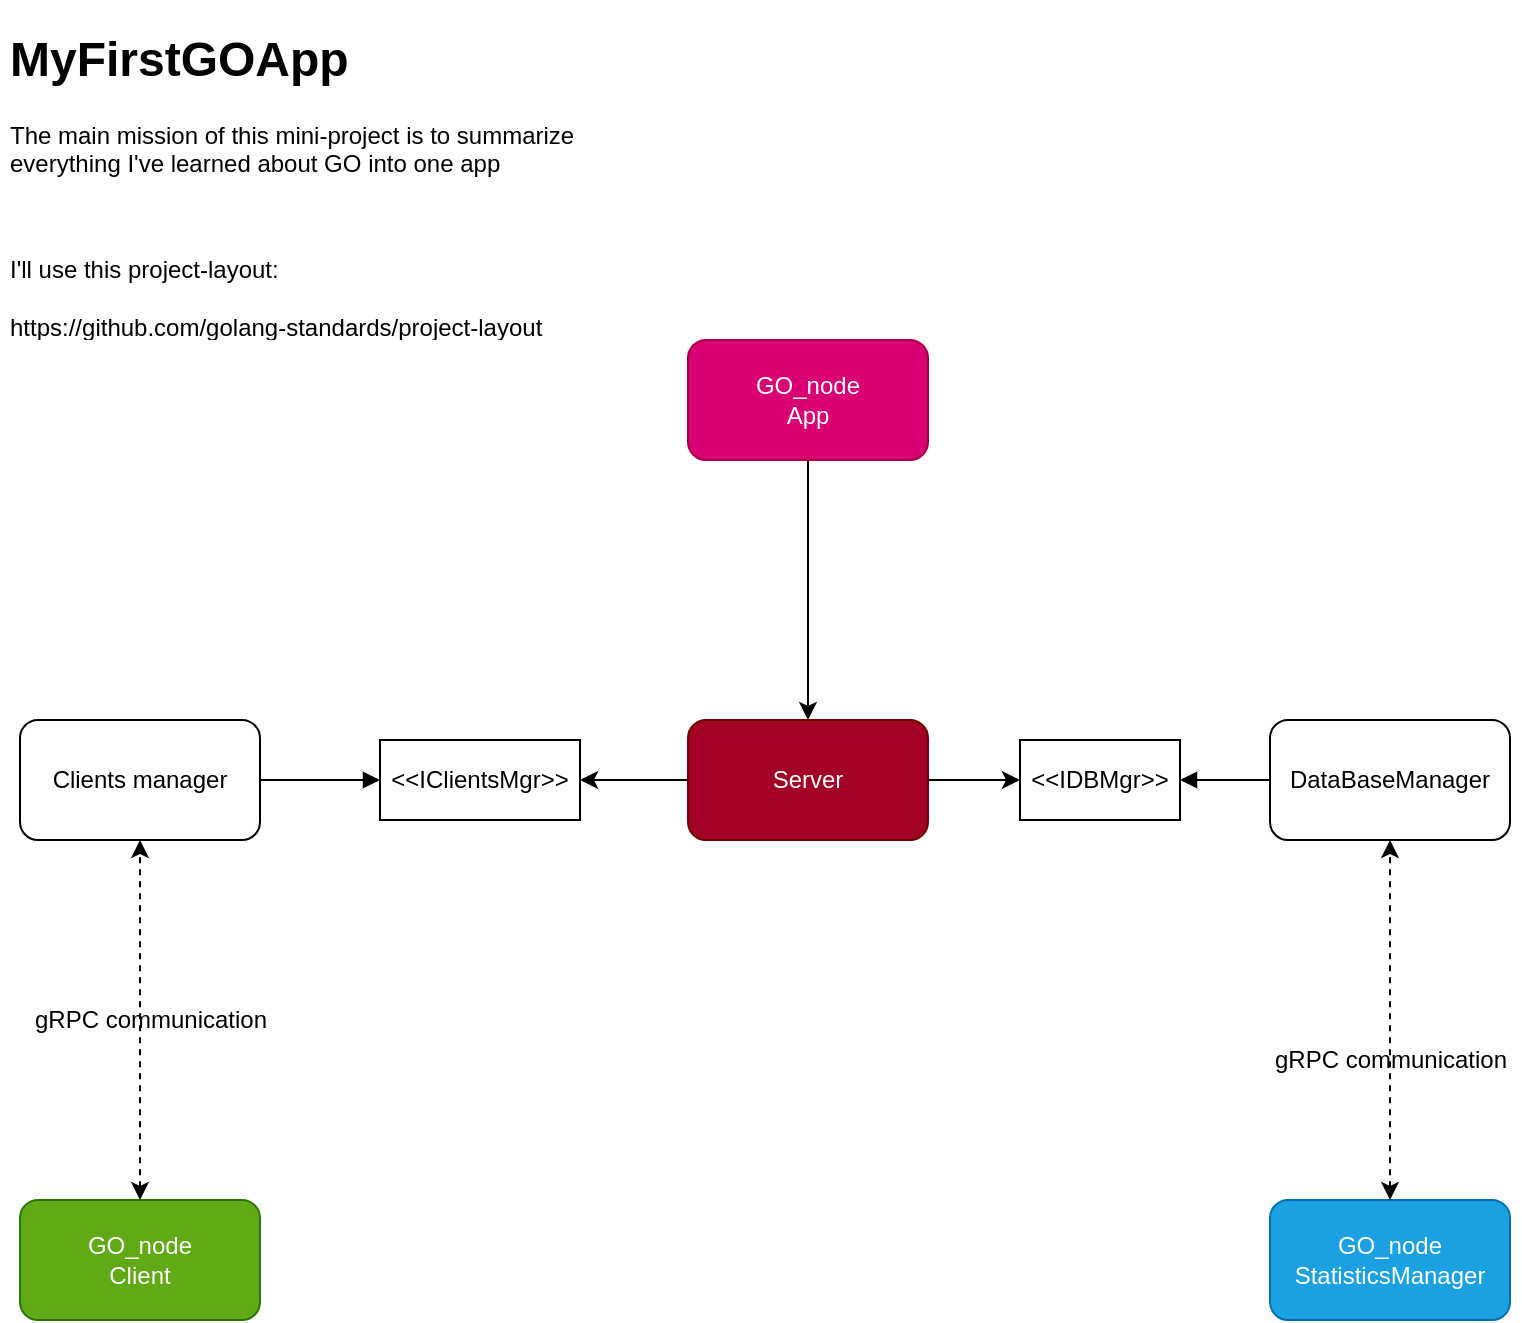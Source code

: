 <mxfile>
    <diagram id="DWIeii7lt4jKxfXMWERC" name="HIghLevel">
        <mxGraphModel dx="1055" dy="731" grid="1" gridSize="10" guides="1" tooltips="1" connect="1" arrows="1" fold="1" page="1" pageScale="1" pageWidth="827" pageHeight="1169" math="0" shadow="0">
            <root>
                <mxCell id="0"/>
                <mxCell id="1" parent="0"/>
                <mxCell id="5" style="edgeStyle=orthogonalEdgeStyle;rounded=0;orthogonalLoop=1;jettySize=auto;html=1;exitX=0;exitY=0.5;exitDx=0;exitDy=0;entryX=1;entryY=0.5;entryDx=0;entryDy=0;" parent="1" source="6" target="20" edge="1">
                    <mxGeometry relative="1" as="geometry"/>
                </mxCell>
                <mxCell id="7" style="edgeStyle=orthogonalEdgeStyle;rounded=0;orthogonalLoop=1;jettySize=auto;html=1;entryX=0.5;entryY=0;entryDx=0;entryDy=0;" parent="1" source="2" target="6" edge="1">
                    <mxGeometry relative="1" as="geometry"/>
                </mxCell>
                <mxCell id="2" value="GO_node&lt;br&gt;App" style="rounded=1;whiteSpace=wrap;html=1;fillColor=#d80073;strokeColor=#A50040;fontColor=#ffffff;" parent="1" vertex="1">
                    <mxGeometry x="354" y="170" width="120" height="60" as="geometry"/>
                </mxCell>
                <mxCell id="3" value="&lt;h1&gt;MyFirstGOApp&lt;/h1&gt;&lt;p&gt;The main mission of this mini-project is to summarize everything I've learned about GO into one app&lt;/p&gt;&lt;p&gt;&lt;br&gt;&lt;/p&gt;&lt;p&gt;I'll use this project-layout:&lt;br&gt;&lt;br&gt;https://github.com/golang-standards/project-layout&lt;br&gt;&lt;/p&gt;" style="text;html=1;strokeColor=none;fillColor=none;spacing=5;spacingTop=-20;whiteSpace=wrap;overflow=hidden;rounded=0;" parent="1" vertex="1">
                    <mxGeometry x="10" y="10" width="340" height="160" as="geometry"/>
                </mxCell>
                <mxCell id="21" style="edgeStyle=orthogonalEdgeStyle;rounded=0;orthogonalLoop=1;jettySize=auto;html=1;exitX=1;exitY=0.5;exitDx=0;exitDy=0;endArrow=block;endFill=1;" edge="1" parent="1" source="4" target="20">
                    <mxGeometry relative="1" as="geometry"/>
                </mxCell>
                <mxCell id="4" value="Clients manager" style="rounded=1;whiteSpace=wrap;html=1;" parent="1" vertex="1">
                    <mxGeometry x="20" y="360" width="120" height="60" as="geometry"/>
                </mxCell>
                <mxCell id="9" value="" style="edgeStyle=orthogonalEdgeStyle;rounded=0;orthogonalLoop=1;jettySize=auto;html=1;entryX=0;entryY=0.5;entryDx=0;entryDy=0;" parent="1" source="6" target="18" edge="1">
                    <mxGeometry relative="1" as="geometry"/>
                </mxCell>
                <mxCell id="6" value="Server" style="rounded=1;whiteSpace=wrap;html=1;fillColor=#a20025;strokeColor=#6F0000;fontColor=#ffffff;" parent="1" vertex="1">
                    <mxGeometry x="354" y="360" width="120" height="60" as="geometry"/>
                </mxCell>
                <mxCell id="19" style="edgeStyle=orthogonalEdgeStyle;rounded=0;orthogonalLoop=1;jettySize=auto;html=1;exitX=0;exitY=0.5;exitDx=0;exitDy=0;endArrow=block;endFill=1;" edge="1" parent="1" source="8" target="18">
                    <mxGeometry relative="1" as="geometry"/>
                </mxCell>
                <mxCell id="8" value="DataBaseManager" style="whiteSpace=wrap;html=1;rounded=1;" parent="1" vertex="1">
                    <mxGeometry x="645" y="360" width="120" height="60" as="geometry"/>
                </mxCell>
                <mxCell id="11" style="edgeStyle=orthogonalEdgeStyle;rounded=0;orthogonalLoop=1;jettySize=auto;html=1;exitX=0.5;exitY=0;exitDx=0;exitDy=0;entryX=0.5;entryY=1;entryDx=0;entryDy=0;dashed=1;startArrow=classic;startFill=1;" parent="1" source="10" target="4" edge="1">
                    <mxGeometry relative="1" as="geometry"/>
                </mxCell>
                <mxCell id="10" value="GO_node&lt;br&gt;Client" style="rounded=1;whiteSpace=wrap;html=1;fillColor=#60a917;strokeColor=#2D7600;fontColor=#ffffff;" parent="1" vertex="1">
                    <mxGeometry x="20" y="600" width="120" height="60" as="geometry"/>
                </mxCell>
                <mxCell id="12" value="gRPC communication" style="text;html=1;align=center;verticalAlign=middle;resizable=0;points=[];autosize=1;strokeColor=none;" parent="1" vertex="1">
                    <mxGeometry x="20" y="500" width="130" height="20" as="geometry"/>
                </mxCell>
                <mxCell id="14" value="GO_node StatisticsManager" style="whiteSpace=wrap;html=1;rounded=1;fillColor=#1ba1e2;strokeColor=#006EAF;fontColor=#ffffff;" parent="1" vertex="1">
                    <mxGeometry x="645" y="600" width="120" height="60" as="geometry"/>
                </mxCell>
                <mxCell id="15" style="edgeStyle=orthogonalEdgeStyle;rounded=0;orthogonalLoop=1;jettySize=auto;html=1;exitX=0.5;exitY=0;exitDx=0;exitDy=0;entryX=0.5;entryY=1;entryDx=0;entryDy=0;dashed=1;startArrow=classic;startFill=1;" parent="1" source="14" target="8" edge="1">
                    <mxGeometry relative="1" as="geometry">
                        <mxPoint x="281" y="610.0" as="sourcePoint"/>
                        <mxPoint x="281" y="430" as="targetPoint"/>
                    </mxGeometry>
                </mxCell>
                <mxCell id="16" value="gRPC communication" style="text;html=1;align=center;verticalAlign=middle;resizable=0;points=[];autosize=1;strokeColor=none;" parent="1" vertex="1">
                    <mxGeometry x="640" y="520" width="130" height="20" as="geometry"/>
                </mxCell>
                <mxCell id="18" value="&amp;lt;&amp;lt;IDBMgr&amp;gt;&amp;gt;" style="rounded=0;whiteSpace=wrap;html=1;" vertex="1" parent="1">
                    <mxGeometry x="520" y="370" width="80" height="40" as="geometry"/>
                </mxCell>
                <mxCell id="20" value="&amp;lt;&amp;lt;IClientsMgr&amp;gt;&amp;gt;" style="rounded=0;whiteSpace=wrap;html=1;" vertex="1" parent="1">
                    <mxGeometry x="200" y="370" width="100" height="40" as="geometry"/>
                </mxCell>
            </root>
        </mxGraphModel>
    </diagram>
</mxfile>